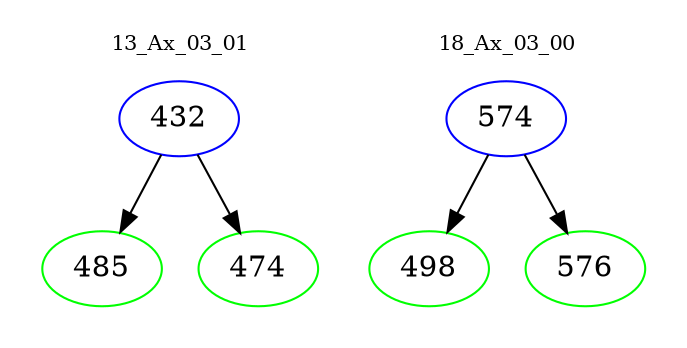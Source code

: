 digraph{
subgraph cluster_0 {
color = white
label = "13_Ax_03_01";
fontsize=10;
T0_432 [label="432", color="blue"]
T0_432 -> T0_485 [color="black"]
T0_485 [label="485", color="green"]
T0_432 -> T0_474 [color="black"]
T0_474 [label="474", color="green"]
}
subgraph cluster_1 {
color = white
label = "18_Ax_03_00";
fontsize=10;
T1_574 [label="574", color="blue"]
T1_574 -> T1_498 [color="black"]
T1_498 [label="498", color="green"]
T1_574 -> T1_576 [color="black"]
T1_576 [label="576", color="green"]
}
}
